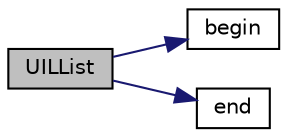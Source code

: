 digraph "UILList"
{
  bgcolor="transparent";
  edge [fontname="Helvetica",fontsize="10",labelfontname="Helvetica",labelfontsize="10"];
  node [fontname="Helvetica",fontsize="10",shape=record];
  rankdir="LR";
  Node6 [label="UILList",height=0.2,width=0.4,color="black", fillcolor="grey75", style="filled", fontcolor="black"];
  Node6 -> Node7 [color="midnightblue",fontsize="10",style="solid",fontname="Helvetica"];
  Node7 [label="begin",height=0.2,width=0.4,color="black",URL="$a26933.html#ad69bd11391be1a1dba5c8202259664f8"];
  Node6 -> Node8 [color="midnightblue",fontsize="10",style="solid",fontname="Helvetica"];
  Node8 [label="end",height=0.2,width=0.4,color="black",URL="$a26933.html#a8c02327283a4fc936eae31f08ff9ff02"];
}
